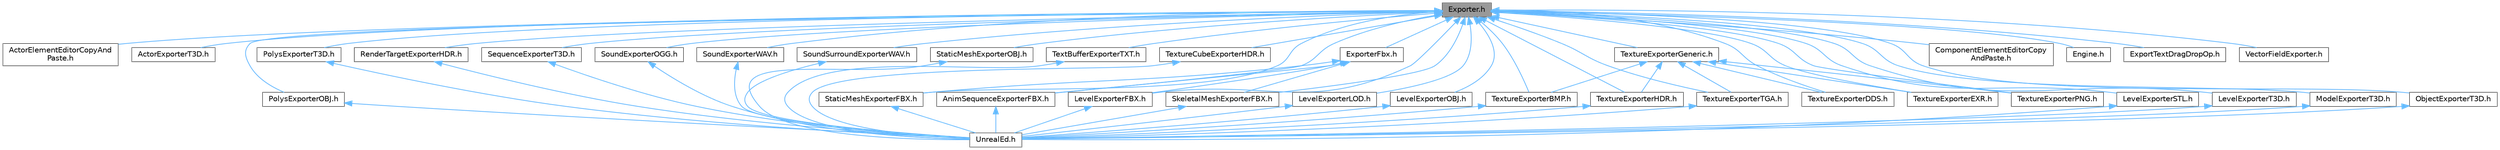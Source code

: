 digraph "Exporter.h"
{
 // INTERACTIVE_SVG=YES
 // LATEX_PDF_SIZE
  bgcolor="transparent";
  edge [fontname=Helvetica,fontsize=10,labelfontname=Helvetica,labelfontsize=10];
  node [fontname=Helvetica,fontsize=10,shape=box,height=0.2,width=0.4];
  Node1 [id="Node000001",label="Exporter.h",height=0.2,width=0.4,color="gray40", fillcolor="grey60", style="filled", fontcolor="black",tooltip=" "];
  Node1 -> Node2 [id="edge1_Node000001_Node000002",dir="back",color="steelblue1",style="solid",tooltip=" "];
  Node2 [id="Node000002",label="ActorElementEditorCopyAnd\lPaste.h",height=0.2,width=0.4,color="grey40", fillcolor="white", style="filled",URL="$d8/dc2/ActorElementEditorCopyAndPaste_8h.html",tooltip=" "];
  Node1 -> Node3 [id="edge2_Node000001_Node000003",dir="back",color="steelblue1",style="solid",tooltip=" "];
  Node3 [id="Node000003",label="ActorExporterT3D.h",height=0.2,width=0.4,color="grey40", fillcolor="white", style="filled",URL="$d8/dbf/ActorExporterT3D_8h.html",tooltip=" "];
  Node1 -> Node4 [id="edge3_Node000001_Node000004",dir="back",color="steelblue1",style="solid",tooltip=" "];
  Node4 [id="Node000004",label="AnimSequenceExporterFBX.h",height=0.2,width=0.4,color="grey40", fillcolor="white", style="filled",URL="$db/da7/AnimSequenceExporterFBX_8h.html",tooltip=" "];
  Node4 -> Node5 [id="edge4_Node000004_Node000005",dir="back",color="steelblue1",style="solid",tooltip=" "];
  Node5 [id="Node000005",label="UnrealEd.h",height=0.2,width=0.4,color="grey40", fillcolor="white", style="filled",URL="$d2/d5f/UnrealEd_8h.html",tooltip=" "];
  Node1 -> Node6 [id="edge5_Node000001_Node000006",dir="back",color="steelblue1",style="solid",tooltip=" "];
  Node6 [id="Node000006",label="ComponentElementEditorCopy\lAndPaste.h",height=0.2,width=0.4,color="grey40", fillcolor="white", style="filled",URL="$da/d37/ComponentElementEditorCopyAndPaste_8h.html",tooltip=" "];
  Node1 -> Node7 [id="edge6_Node000001_Node000007",dir="back",color="steelblue1",style="solid",tooltip=" "];
  Node7 [id="Node000007",label="Engine.h",height=0.2,width=0.4,color="grey40", fillcolor="white", style="filled",URL="$d1/d34/Public_2Engine_8h.html",tooltip=" "];
  Node1 -> Node8 [id="edge7_Node000001_Node000008",dir="back",color="steelblue1",style="solid",tooltip=" "];
  Node8 [id="Node000008",label="ExportTextDragDropOp.h",height=0.2,width=0.4,color="grey40", fillcolor="white", style="filled",URL="$de/d5c/ExportTextDragDropOp_8h.html",tooltip=" "];
  Node1 -> Node9 [id="edge8_Node000001_Node000009",dir="back",color="steelblue1",style="solid",tooltip=" "];
  Node9 [id="Node000009",label="ExporterFbx.h",height=0.2,width=0.4,color="grey40", fillcolor="white", style="filled",URL="$d4/d70/ExporterFbx_8h.html",tooltip=" "];
  Node9 -> Node4 [id="edge9_Node000009_Node000004",dir="back",color="steelblue1",style="solid",tooltip=" "];
  Node9 -> Node10 [id="edge10_Node000009_Node000010",dir="back",color="steelblue1",style="solid",tooltip=" "];
  Node10 [id="Node000010",label="LevelExporterFBX.h",height=0.2,width=0.4,color="grey40", fillcolor="white", style="filled",URL="$dc/da8/LevelExporterFBX_8h.html",tooltip=" "];
  Node10 -> Node5 [id="edge11_Node000010_Node000005",dir="back",color="steelblue1",style="solid",tooltip=" "];
  Node9 -> Node11 [id="edge12_Node000009_Node000011",dir="back",color="steelblue1",style="solid",tooltip=" "];
  Node11 [id="Node000011",label="SkeletalMeshExporterFBX.h",height=0.2,width=0.4,color="grey40", fillcolor="white", style="filled",URL="$de/d85/SkeletalMeshExporterFBX_8h.html",tooltip=" "];
  Node11 -> Node5 [id="edge13_Node000011_Node000005",dir="back",color="steelblue1",style="solid",tooltip=" "];
  Node9 -> Node12 [id="edge14_Node000009_Node000012",dir="back",color="steelblue1",style="solid",tooltip=" "];
  Node12 [id="Node000012",label="StaticMeshExporterFBX.h",height=0.2,width=0.4,color="grey40", fillcolor="white", style="filled",URL="$de/de4/StaticMeshExporterFBX_8h.html",tooltip=" "];
  Node12 -> Node5 [id="edge15_Node000012_Node000005",dir="back",color="steelblue1",style="solid",tooltip=" "];
  Node1 -> Node10 [id="edge16_Node000001_Node000010",dir="back",color="steelblue1",style="solid",tooltip=" "];
  Node1 -> Node13 [id="edge17_Node000001_Node000013",dir="back",color="steelblue1",style="solid",tooltip=" "];
  Node13 [id="Node000013",label="LevelExporterLOD.h",height=0.2,width=0.4,color="grey40", fillcolor="white", style="filled",URL="$dd/d05/LevelExporterLOD_8h.html",tooltip=" "];
  Node13 -> Node5 [id="edge18_Node000013_Node000005",dir="back",color="steelblue1",style="solid",tooltip=" "];
  Node1 -> Node14 [id="edge19_Node000001_Node000014",dir="back",color="steelblue1",style="solid",tooltip=" "];
  Node14 [id="Node000014",label="LevelExporterOBJ.h",height=0.2,width=0.4,color="grey40", fillcolor="white", style="filled",URL="$d5/d28/LevelExporterOBJ_8h.html",tooltip=" "];
  Node14 -> Node5 [id="edge20_Node000014_Node000005",dir="back",color="steelblue1",style="solid",tooltip=" "];
  Node1 -> Node15 [id="edge21_Node000001_Node000015",dir="back",color="steelblue1",style="solid",tooltip=" "];
  Node15 [id="Node000015",label="LevelExporterSTL.h",height=0.2,width=0.4,color="grey40", fillcolor="white", style="filled",URL="$d5/dc9/LevelExporterSTL_8h.html",tooltip=" "];
  Node15 -> Node5 [id="edge22_Node000015_Node000005",dir="back",color="steelblue1",style="solid",tooltip=" "];
  Node1 -> Node16 [id="edge23_Node000001_Node000016",dir="back",color="steelblue1",style="solid",tooltip=" "];
  Node16 [id="Node000016",label="LevelExporterT3D.h",height=0.2,width=0.4,color="grey40", fillcolor="white", style="filled",URL="$dd/d8d/LevelExporterT3D_8h.html",tooltip=" "];
  Node16 -> Node5 [id="edge24_Node000016_Node000005",dir="back",color="steelblue1",style="solid",tooltip=" "];
  Node1 -> Node17 [id="edge25_Node000001_Node000017",dir="back",color="steelblue1",style="solid",tooltip=" "];
  Node17 [id="Node000017",label="ModelExporterT3D.h",height=0.2,width=0.4,color="grey40", fillcolor="white", style="filled",URL="$de/d89/ModelExporterT3D_8h.html",tooltip=" "];
  Node17 -> Node5 [id="edge26_Node000017_Node000005",dir="back",color="steelblue1",style="solid",tooltip=" "];
  Node1 -> Node18 [id="edge27_Node000001_Node000018",dir="back",color="steelblue1",style="solid",tooltip=" "];
  Node18 [id="Node000018",label="ObjectExporterT3D.h",height=0.2,width=0.4,color="grey40", fillcolor="white", style="filled",URL="$d1/d78/ObjectExporterT3D_8h.html",tooltip=" "];
  Node18 -> Node5 [id="edge28_Node000018_Node000005",dir="back",color="steelblue1",style="solid",tooltip=" "];
  Node1 -> Node19 [id="edge29_Node000001_Node000019",dir="back",color="steelblue1",style="solid",tooltip=" "];
  Node19 [id="Node000019",label="PolysExporterOBJ.h",height=0.2,width=0.4,color="grey40", fillcolor="white", style="filled",URL="$d8/d57/PolysExporterOBJ_8h.html",tooltip=" "];
  Node19 -> Node5 [id="edge30_Node000019_Node000005",dir="back",color="steelblue1",style="solid",tooltip=" "];
  Node1 -> Node20 [id="edge31_Node000001_Node000020",dir="back",color="steelblue1",style="solid",tooltip=" "];
  Node20 [id="Node000020",label="PolysExporterT3D.h",height=0.2,width=0.4,color="grey40", fillcolor="white", style="filled",URL="$d2/d96/PolysExporterT3D_8h.html",tooltip=" "];
  Node20 -> Node5 [id="edge32_Node000020_Node000005",dir="back",color="steelblue1",style="solid",tooltip=" "];
  Node1 -> Node21 [id="edge33_Node000001_Node000021",dir="back",color="steelblue1",style="solid",tooltip=" "];
  Node21 [id="Node000021",label="RenderTargetExporterHDR.h",height=0.2,width=0.4,color="grey40", fillcolor="white", style="filled",URL="$dc/d32/RenderTargetExporterHDR_8h.html",tooltip=" "];
  Node21 -> Node5 [id="edge34_Node000021_Node000005",dir="back",color="steelblue1",style="solid",tooltip=" "];
  Node1 -> Node22 [id="edge35_Node000001_Node000022",dir="back",color="steelblue1",style="solid",tooltip=" "];
  Node22 [id="Node000022",label="SequenceExporterT3D.h",height=0.2,width=0.4,color="grey40", fillcolor="white", style="filled",URL="$da/d3f/SequenceExporterT3D_8h.html",tooltip=" "];
  Node22 -> Node5 [id="edge36_Node000022_Node000005",dir="back",color="steelblue1",style="solid",tooltip=" "];
  Node1 -> Node11 [id="edge37_Node000001_Node000011",dir="back",color="steelblue1",style="solid",tooltip=" "];
  Node1 -> Node23 [id="edge38_Node000001_Node000023",dir="back",color="steelblue1",style="solid",tooltip=" "];
  Node23 [id="Node000023",label="SoundExporterOGG.h",height=0.2,width=0.4,color="grey40", fillcolor="white", style="filled",URL="$d7/ddc/SoundExporterOGG_8h.html",tooltip=" "];
  Node23 -> Node5 [id="edge39_Node000023_Node000005",dir="back",color="steelblue1",style="solid",tooltip=" "];
  Node1 -> Node24 [id="edge40_Node000001_Node000024",dir="back",color="steelblue1",style="solid",tooltip=" "];
  Node24 [id="Node000024",label="SoundExporterWAV.h",height=0.2,width=0.4,color="grey40", fillcolor="white", style="filled",URL="$dc/d4b/SoundExporterWAV_8h.html",tooltip=" "];
  Node24 -> Node5 [id="edge41_Node000024_Node000005",dir="back",color="steelblue1",style="solid",tooltip=" "];
  Node1 -> Node25 [id="edge42_Node000001_Node000025",dir="back",color="steelblue1",style="solid",tooltip=" "];
  Node25 [id="Node000025",label="SoundSurroundExporterWAV.h",height=0.2,width=0.4,color="grey40", fillcolor="white", style="filled",URL="$d5/d12/SoundSurroundExporterWAV_8h.html",tooltip=" "];
  Node25 -> Node5 [id="edge43_Node000025_Node000005",dir="back",color="steelblue1",style="solid",tooltip=" "];
  Node1 -> Node12 [id="edge44_Node000001_Node000012",dir="back",color="steelblue1",style="solid",tooltip=" "];
  Node1 -> Node26 [id="edge45_Node000001_Node000026",dir="back",color="steelblue1",style="solid",tooltip=" "];
  Node26 [id="Node000026",label="StaticMeshExporterOBJ.h",height=0.2,width=0.4,color="grey40", fillcolor="white", style="filled",URL="$d5/d53/StaticMeshExporterOBJ_8h.html",tooltip=" "];
  Node26 -> Node5 [id="edge46_Node000026_Node000005",dir="back",color="steelblue1",style="solid",tooltip=" "];
  Node1 -> Node27 [id="edge47_Node000001_Node000027",dir="back",color="steelblue1",style="solid",tooltip=" "];
  Node27 [id="Node000027",label="TextBufferExporterTXT.h",height=0.2,width=0.4,color="grey40", fillcolor="white", style="filled",URL="$d6/d5f/TextBufferExporterTXT_8h.html",tooltip=" "];
  Node27 -> Node5 [id="edge48_Node000027_Node000005",dir="back",color="steelblue1",style="solid",tooltip=" "];
  Node1 -> Node28 [id="edge49_Node000001_Node000028",dir="back",color="steelblue1",style="solid",tooltip=" "];
  Node28 [id="Node000028",label="TextureCubeExporterHDR.h",height=0.2,width=0.4,color="grey40", fillcolor="white", style="filled",URL="$df/dfe/TextureCubeExporterHDR_8h.html",tooltip=" "];
  Node28 -> Node5 [id="edge50_Node000028_Node000005",dir="back",color="steelblue1",style="solid",tooltip=" "];
  Node1 -> Node29 [id="edge51_Node000001_Node000029",dir="back",color="steelblue1",style="solid",tooltip=" "];
  Node29 [id="Node000029",label="TextureExporterBMP.h",height=0.2,width=0.4,color="grey40", fillcolor="white", style="filled",URL="$db/d91/TextureExporterBMP_8h.html",tooltip=" "];
  Node29 -> Node5 [id="edge52_Node000029_Node000005",dir="back",color="steelblue1",style="solid",tooltip=" "];
  Node1 -> Node30 [id="edge53_Node000001_Node000030",dir="back",color="steelblue1",style="solid",tooltip=" "];
  Node30 [id="Node000030",label="TextureExporterDDS.h",height=0.2,width=0.4,color="grey40", fillcolor="white", style="filled",URL="$de/df9/TextureExporterDDS_8h.html",tooltip=" "];
  Node1 -> Node31 [id="edge54_Node000001_Node000031",dir="back",color="steelblue1",style="solid",tooltip=" "];
  Node31 [id="Node000031",label="TextureExporterEXR.h",height=0.2,width=0.4,color="grey40", fillcolor="white", style="filled",URL="$da/ddc/TextureExporterEXR_8h.html",tooltip=" "];
  Node1 -> Node32 [id="edge55_Node000001_Node000032",dir="back",color="steelblue1",style="solid",tooltip=" "];
  Node32 [id="Node000032",label="TextureExporterGeneric.h",height=0.2,width=0.4,color="grey40", fillcolor="white", style="filled",URL="$df/d87/TextureExporterGeneric_8h.html",tooltip=" "];
  Node32 -> Node29 [id="edge56_Node000032_Node000029",dir="back",color="steelblue1",style="solid",tooltip=" "];
  Node32 -> Node30 [id="edge57_Node000032_Node000030",dir="back",color="steelblue1",style="solid",tooltip=" "];
  Node32 -> Node31 [id="edge58_Node000032_Node000031",dir="back",color="steelblue1",style="solid",tooltip=" "];
  Node32 -> Node33 [id="edge59_Node000032_Node000033",dir="back",color="steelblue1",style="solid",tooltip=" "];
  Node33 [id="Node000033",label="TextureExporterHDR.h",height=0.2,width=0.4,color="grey40", fillcolor="white", style="filled",URL="$d4/d2a/TextureExporterHDR_8h.html",tooltip=" "];
  Node33 -> Node5 [id="edge60_Node000033_Node000005",dir="back",color="steelblue1",style="solid",tooltip=" "];
  Node32 -> Node34 [id="edge61_Node000032_Node000034",dir="back",color="steelblue1",style="solid",tooltip=" "];
  Node34 [id="Node000034",label="TextureExporterPNG.h",height=0.2,width=0.4,color="grey40", fillcolor="white", style="filled",URL="$d6/db6/TextureExporterPNG_8h.html",tooltip=" "];
  Node32 -> Node35 [id="edge62_Node000032_Node000035",dir="back",color="steelblue1",style="solid",tooltip=" "];
  Node35 [id="Node000035",label="TextureExporterTGA.h",height=0.2,width=0.4,color="grey40", fillcolor="white", style="filled",URL="$de/d52/TextureExporterTGA_8h.html",tooltip=" "];
  Node35 -> Node5 [id="edge63_Node000035_Node000005",dir="back",color="steelblue1",style="solid",tooltip=" "];
  Node1 -> Node33 [id="edge64_Node000001_Node000033",dir="back",color="steelblue1",style="solid",tooltip=" "];
  Node1 -> Node34 [id="edge65_Node000001_Node000034",dir="back",color="steelblue1",style="solid",tooltip=" "];
  Node1 -> Node35 [id="edge66_Node000001_Node000035",dir="back",color="steelblue1",style="solid",tooltip=" "];
  Node1 -> Node36 [id="edge67_Node000001_Node000036",dir="back",color="steelblue1",style="solid",tooltip=" "];
  Node36 [id="Node000036",label="VectorFieldExporter.h",height=0.2,width=0.4,color="grey40", fillcolor="white", style="filled",URL="$d3/d7e/VectorFieldExporter_8h.html",tooltip=" "];
}
